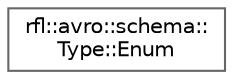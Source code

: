 digraph "类继承关系图"
{
 // LATEX_PDF_SIZE
  bgcolor="transparent";
  edge [fontname=Helvetica,fontsize=10,labelfontname=Helvetica,labelfontsize=10];
  node [fontname=Helvetica,fontsize=10,shape=box,height=0.2,width=0.4];
  rankdir="LR";
  Node0 [id="Node000000",label="rfl::avro::schema::\lType::Enum",height=0.2,width=0.4,color="grey40", fillcolor="white", style="filled",URL="$structrfl_1_1avro_1_1schema_1_1_type_1_1_enum.html",tooltip=" "];
}
